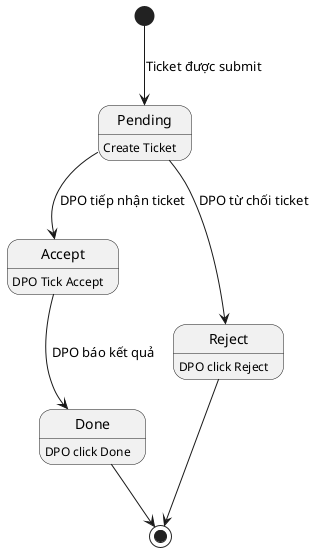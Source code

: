@startuml

state  Pending  : Create Ticket
state  Accept : DPO Tick Accept  
state  Reject : DPO click Reject
state  Done : DPO click Done 


[*] --> Pending : Ticket được submit
Pending --> Accept : DPO tiếp nhận ticket
Pending --> Reject : DPO từ chối ticket 
Accept --> Done : DPO báo kết quả
Done --> [*]
Reject --> [*] 
@enduml
